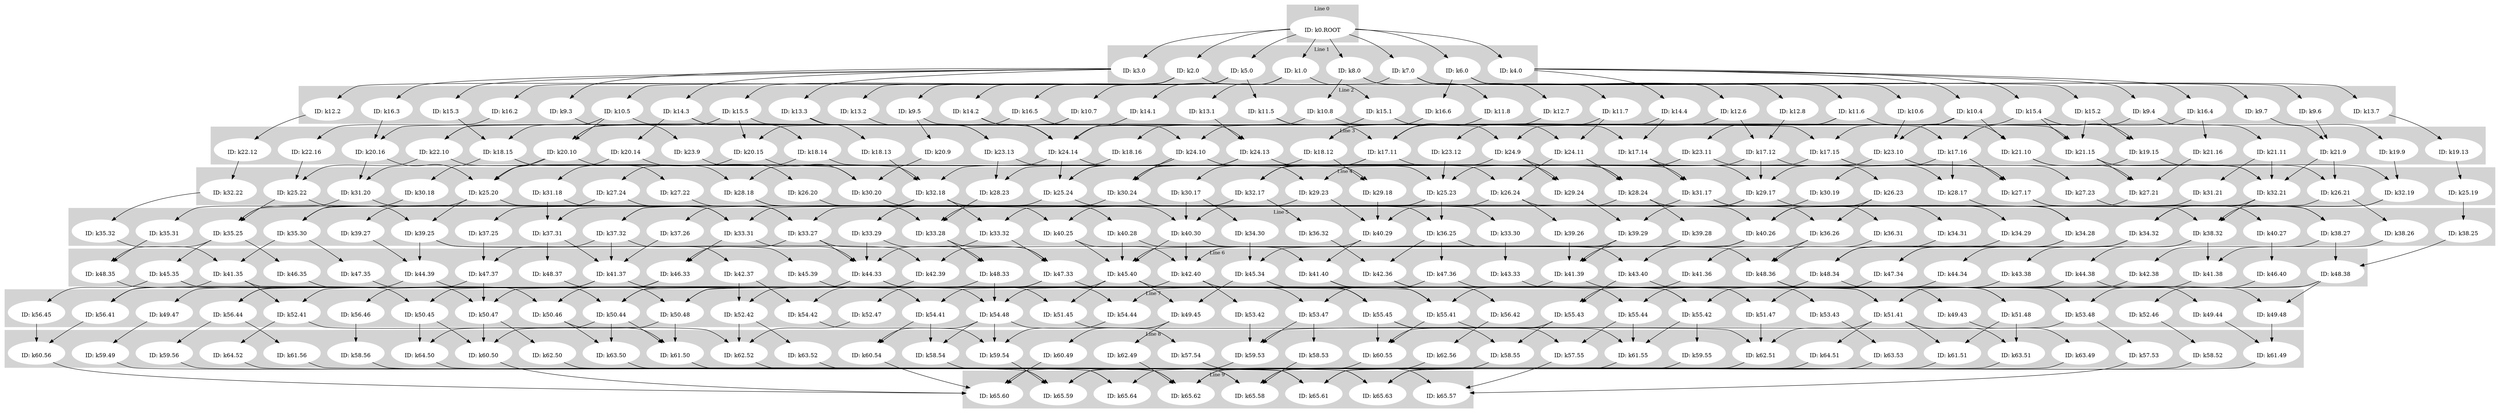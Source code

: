 digraph G {
     compound=true 
subgraph cluster_line_0 {
 style=filled;
 color=lightgrey; 
     node [style=filled,color=white]; 
k0_ROOT [label=<<BR /> ID: k0.ROOT <BR />>]
     fontsize="12" 
     label = "Line 0 " 
 }
subgraph cluster_line_1 {
 style=filled;
 color=lightgrey; 
     node [style=filled,color=white]; 
k6_0 [label=<<BR /> ID: k6.0 <BR />>]k2_0 [label=<<BR /> ID: k2.0 <BR />>]k3_0 [label=<<BR /> ID: k3.0 <BR />>]k1_0 [label=<<BR /> ID: k1.0 <BR />>]k8_0 [label=<<BR /> ID: k8.0 <BR />>]k4_0 [label=<<BR /> ID: k4.0 <BR />>]k5_0 [label=<<BR /> ID: k5.0 <BR />>]k7_0 [label=<<BR /> ID: k7.0 <BR />>]
     fontsize="12" 
     label = "Line 1 " 
 }
subgraph cluster_line_2 {
 style=filled;
 color=lightgrey; 
     node [style=filled,color=white]; 
k13_7 [label=<<BR /> ID: k13.7 <BR />>]k15_4 [label=<<BR /> ID: k15.4 <BR />>]k14_4 [label=<<BR /> ID: k14.4 <BR />>]k12_8 [label=<<BR /> ID: k12.8 <BR />>]k10_7 [label=<<BR /> ID: k10.7 <BR />>]k11_7 [label=<<BR /> ID: k11.7 <BR />>]k12_2 [label=<<BR /> ID: k12.2 <BR />>]k16_5 [label=<<BR /> ID: k16.5 <BR />>]k15_1 [label=<<BR /> ID: k15.1 <BR />>]k13_1 [label=<<BR /> ID: k13.1 <BR />>]k16_4 [label=<<BR /> ID: k16.4 <BR />>]k14_1 [label=<<BR /> ID: k14.1 <BR />>]k9_5 [label=<<BR /> ID: k9.5 <BR />>]k9_6 [label=<<BR /> ID: k9.6 <BR />>]k10_6 [label=<<BR /> ID: k10.6 <BR />>]k9_3 [label=<<BR /> ID: k9.3 <BR />>]k16_2 [label=<<BR /> ID: k16.2 <BR />>]k14_2 [label=<<BR /> ID: k14.2 <BR />>]k15_3 [label=<<BR /> ID: k15.3 <BR />>]k12_6 [label=<<BR /> ID: k12.6 <BR />>]k14_3 [label=<<BR /> ID: k14.3 <BR />>]k13_3 [label=<<BR /> ID: k13.3 <BR />>]k10_5 [label=<<BR /> ID: k10.5 <BR />>]k10_8 [label=<<BR /> ID: k10.8 <BR />>]k11_5 [label=<<BR /> ID: k11.5 <BR />>]k9_7 [label=<<BR /> ID: k9.7 <BR />>]k9_4 [label=<<BR /> ID: k9.4 <BR />>]k10_4 [label=<<BR /> ID: k10.4 <BR />>]k16_6 [label=<<BR /> ID: k16.6 <BR />>]k13_2 [label=<<BR /> ID: k13.2 <BR />>]k15_5 [label=<<BR /> ID: k15.5 <BR />>]k16_3 [label=<<BR /> ID: k16.3 <BR />>]k11_8 [label=<<BR /> ID: k11.8 <BR />>]k12_7 [label=<<BR /> ID: k12.7 <BR />>]k15_2 [label=<<BR /> ID: k15.2 <BR />>]k11_6 [label=<<BR /> ID: k11.6 <BR />>]
     fontsize="12" 
     label = "Line 2 " 
 }
subgraph cluster_line_3 {
 style=filled;
 color=lightgrey; 
     node [style=filled,color=white]; 
k18_12 [label=<<BR /> ID: k18.12 <BR />>]k18_16 [label=<<BR /> ID: k18.16 <BR />>]k21_9 [label=<<BR /> ID: k21.9 <BR />>]k21_16 [label=<<BR /> ID: k21.16 <BR />>]k22_10 [label=<<BR /> ID: k22.10 <BR />>]k20_16 [label=<<BR /> ID: k20.16 <BR />>]k24_14 [label=<<BR /> ID: k24.14 <BR />>]k19_9 [label=<<BR /> ID: k19.9 <BR />>]k18_14 [label=<<BR /> ID: k18.14 <BR />>]k23_13 [label=<<BR /> ID: k23.13 <BR />>]k22_12 [label=<<BR /> ID: k22.12 <BR />>]k23_9 [label=<<BR /> ID: k23.9 <BR />>]k19_15 [label=<<BR /> ID: k19.15 <BR />>]k20_14 [label=<<BR /> ID: k20.14 <BR />>]k18_15 [label=<<BR /> ID: k18.15 <BR />>]k24_10 [label=<<BR /> ID: k24.10 <BR />>]k17_11 [label=<<BR /> ID: k17.11 <BR />>]k17_15 [label=<<BR /> ID: k17.15 <BR />>]k17_14 [label=<<BR /> ID: k17.14 <BR />>]k21_11 [label=<<BR /> ID: k21.11 <BR />>]k21_15 [label=<<BR /> ID: k21.15 <BR />>]k23_11 [label=<<BR /> ID: k23.11 <BR />>]k20_10 [label=<<BR /> ID: k20.10 <BR />>]k23_10 [label=<<BR /> ID: k23.10 <BR />>]k22_16 [label=<<BR /> ID: k22.16 <BR />>]k18_13 [label=<<BR /> ID: k18.13 <BR />>]k19_13 [label=<<BR /> ID: k19.13 <BR />>]k21_10 [label=<<BR /> ID: k21.10 <BR />>]k24_11 [label=<<BR /> ID: k24.11 <BR />>]k23_12 [label=<<BR /> ID: k23.12 <BR />>]k20_15 [label=<<BR /> ID: k20.15 <BR />>]k24_9 [label=<<BR /> ID: k24.9 <BR />>]k17_16 [label=<<BR /> ID: k17.16 <BR />>]k17_12 [label=<<BR /> ID: k17.12 <BR />>]k20_9 [label=<<BR /> ID: k20.9 <BR />>]k24_13 [label=<<BR /> ID: k24.13 <BR />>]
     fontsize="12" 
     label = "Line 3 " 
 }
subgraph cluster_line_4 {
 style=filled;
 color=lightgrey; 
     node [style=filled,color=white]; 
k26_24 [label=<<BR /> ID: k26.24 <BR />>]k26_23 [label=<<BR /> ID: k26.23 <BR />>]k29_18 [label=<<BR /> ID: k29.18 <BR />>]k30_19 [label=<<BR /> ID: k30.19 <BR />>]k32_19 [label=<<BR /> ID: k32.19 <BR />>]k29_24 [label=<<BR /> ID: k29.24 <BR />>]k28_24 [label=<<BR /> ID: k28.24 <BR />>]k27_17 [label=<<BR /> ID: k27.17 <BR />>]k27_23 [label=<<BR /> ID: k27.23 <BR />>]k32_17 [label=<<BR /> ID: k32.17 <BR />>]k31_17 [label=<<BR /> ID: k31.17 <BR />>]k32_18 [label=<<BR /> ID: k32.18 <BR />>]k25_20 [label=<<BR /> ID: k25.20 <BR />>]k32_21 [label=<<BR /> ID: k32.21 <BR />>]k26_20 [label=<<BR /> ID: k26.20 <BR />>]k30_17 [label=<<BR /> ID: k30.17 <BR />>]k25_22 [label=<<BR /> ID: k25.22 <BR />>]k28_23 [label=<<BR /> ID: k28.23 <BR />>]k30_24 [label=<<BR /> ID: k30.24 <BR />>]k29_23 [label=<<BR /> ID: k29.23 <BR />>]k29_17 [label=<<BR /> ID: k29.17 <BR />>]k31_21 [label=<<BR /> ID: k31.21 <BR />>]k32_22 [label=<<BR /> ID: k32.22 <BR />>]k28_17 [label=<<BR /> ID: k28.17 <BR />>]k31_20 [label=<<BR /> ID: k31.20 <BR />>]k27_21 [label=<<BR /> ID: k27.21 <BR />>]k28_18 [label=<<BR /> ID: k28.18 <BR />>]k25_23 [label=<<BR /> ID: k25.23 <BR />>]k25_19 [label=<<BR /> ID: k25.19 <BR />>]k26_21 [label=<<BR /> ID: k26.21 <BR />>]k25_24 [label=<<BR /> ID: k25.24 <BR />>]k31_18 [label=<<BR /> ID: k31.18 <BR />>]k30_18 [label=<<BR /> ID: k30.18 <BR />>]k27_24 [label=<<BR /> ID: k27.24 <BR />>]k27_22 [label=<<BR /> ID: k27.22 <BR />>]k30_20 [label=<<BR /> ID: k30.20 <BR />>]
     fontsize="12" 
     label = "Line 4 " 
 }
subgraph cluster_line_5 {
 style=filled;
 color=lightgrey; 
     node [style=filled,color=white]; 
k39_28 [label=<<BR /> ID: k39.28 <BR />>]k39_26 [label=<<BR /> ID: k39.26 <BR />>]k37_31 [label=<<BR /> ID: k37.31 <BR />>]k35_31 [label=<<BR /> ID: k35.31 <BR />>]k36_32 [label=<<BR /> ID: k36.32 <BR />>]k39_29 [label=<<BR /> ID: k39.29 <BR />>]k33_31 [label=<<BR /> ID: k33.31 <BR />>]k40_28 [label=<<BR /> ID: k40.28 <BR />>]k33_32 [label=<<BR /> ID: k33.32 <BR />>]k34_29 [label=<<BR /> ID: k34.29 <BR />>]k38_25 [label=<<BR /> ID: k38.25 <BR />>]k34_31 [label=<<BR /> ID: k34.31 <BR />>]k36_25 [label=<<BR /> ID: k36.25 <BR />>]k37_32 [label=<<BR /> ID: k37.32 <BR />>]k33_28 [label=<<BR /> ID: k33.28 <BR />>]k36_26 [label=<<BR /> ID: k36.26 <BR />>]k40_26 [label=<<BR /> ID: k40.26 <BR />>]k38_32 [label=<<BR /> ID: k38.32 <BR />>]k40_29 [label=<<BR /> ID: k40.29 <BR />>]k38_27 [label=<<BR /> ID: k38.27 <BR />>]k35_30 [label=<<BR /> ID: k35.30 <BR />>]k40_25 [label=<<BR /> ID: k40.25 <BR />>]k39_27 [label=<<BR /> ID: k39.27 <BR />>]k39_25 [label=<<BR /> ID: k39.25 <BR />>]k38_26 [label=<<BR /> ID: k38.26 <BR />>]k35_25 [label=<<BR /> ID: k35.25 <BR />>]k36_31 [label=<<BR /> ID: k36.31 <BR />>]k40_30 [label=<<BR /> ID: k40.30 <BR />>]k34_32 [label=<<BR /> ID: k34.32 <BR />>]k33_29 [label=<<BR /> ID: k33.29 <BR />>]k34_28 [label=<<BR /> ID: k34.28 <BR />>]k33_30 [label=<<BR /> ID: k33.30 <BR />>]k37_26 [label=<<BR /> ID: k37.26 <BR />>]k34_30 [label=<<BR /> ID: k34.30 <BR />>]k33_27 [label=<<BR /> ID: k33.27 <BR />>]k40_27 [label=<<BR /> ID: k40.27 <BR />>]k35_32 [label=<<BR /> ID: k35.32 <BR />>]k37_25 [label=<<BR /> ID: k37.25 <BR />>]
     fontsize="12" 
     label = "Line 5 " 
 }
subgraph cluster_line_6 {
 style=filled;
 color=lightgrey; 
     node [style=filled,color=white]; 
k44_39 [label=<<BR /> ID: k44.39 <BR />>]k46_35 [label=<<BR /> ID: k46.35 <BR />>]k46_33 [label=<<BR /> ID: k46.33 <BR />>]k41_40 [label=<<BR /> ID: k41.40 <BR />>]k42_39 [label=<<BR /> ID: k42.39 <BR />>]k45_39 [label=<<BR /> ID: k45.39 <BR />>]k42_36 [label=<<BR /> ID: k42.36 <BR />>]k41_36 [label=<<BR /> ID: k41.36 <BR />>]k43_38 [label=<<BR /> ID: k43.38 <BR />>]k48_35 [label=<<BR /> ID: k48.35 <BR />>]k47_37 [label=<<BR /> ID: k47.37 <BR />>]k41_37 [label=<<BR /> ID: k41.37 <BR />>]k47_35 [label=<<BR /> ID: k47.35 <BR />>]k45_34 [label=<<BR /> ID: k45.34 <BR />>]k45_40 [label=<<BR /> ID: k45.40 <BR />>]k43_33 [label=<<BR /> ID: k43.33 <BR />>]k47_33 [label=<<BR /> ID: k47.33 <BR />>]k48_36 [label=<<BR /> ID: k48.36 <BR />>]k47_34 [label=<<BR /> ID: k47.34 <BR />>]k48_34 [label=<<BR /> ID: k48.34 <BR />>]k44_33 [label=<<BR /> ID: k44.33 <BR />>]k48_37 [label=<<BR /> ID: k48.37 <BR />>]k41_39 [label=<<BR /> ID: k41.39 <BR />>]k42_38 [label=<<BR /> ID: k42.38 <BR />>]k48_33 [label=<<BR /> ID: k48.33 <BR />>]k45_35 [label=<<BR /> ID: k45.35 <BR />>]k41_35 [label=<<BR /> ID: k41.35 <BR />>]k42_37 [label=<<BR /> ID: k42.37 <BR />>]k47_36 [label=<<BR /> ID: k47.36 <BR />>]k46_40 [label=<<BR /> ID: k46.40 <BR />>]k43_40 [label=<<BR /> ID: k43.40 <BR />>]k44_38 [label=<<BR /> ID: k44.38 <BR />>]k44_34 [label=<<BR /> ID: k44.34 <BR />>]k41_38 [label=<<BR /> ID: k41.38 <BR />>]k42_40 [label=<<BR /> ID: k42.40 <BR />>]k48_38 [label=<<BR /> ID: k48.38 <BR />>]
     fontsize="12" 
     label = "Line 6 " 
 }
subgraph cluster_line_7 {
 style=filled;
 color=lightgrey; 
     node [style=filled,color=white]; 
k56_44 [label=<<BR /> ID: k56.44 <BR />>]k52_47 [label=<<BR /> ID: k52.47 <BR />>]k51_41 [label=<<BR /> ID: k51.41 <BR />>]k50_48 [label=<<BR /> ID: k50.48 <BR />>]k49_48 [label=<<BR /> ID: k49.48 <BR />>]k54_41 [label=<<BR /> ID: k54.41 <BR />>]k53_48 [label=<<BR /> ID: k53.48 <BR />>]k55_44 [label=<<BR /> ID: k55.44 <BR />>]k50_44 [label=<<BR /> ID: k50.44 <BR />>]k51_45 [label=<<BR /> ID: k51.45 <BR />>]k56_46 [label=<<BR /> ID: k56.46 <BR />>]k54_48 [label=<<BR /> ID: k54.48 <BR />>]k49_47 [label=<<BR /> ID: k49.47 <BR />>]k56_42 [label=<<BR /> ID: k56.42 <BR />>]k54_42 [label=<<BR /> ID: k54.42 <BR />>]k56_41 [label=<<BR /> ID: k56.41 <BR />>]k49_45 [label=<<BR /> ID: k49.45 <BR />>]k55_45 [label=<<BR /> ID: k55.45 <BR />>]k56_45 [label=<<BR /> ID: k56.45 <BR />>]k52_42 [label=<<BR /> ID: k52.42 <BR />>]k55_42 [label=<<BR /> ID: k55.42 <BR />>]k49_44 [label=<<BR /> ID: k49.44 <BR />>]k52_41 [label=<<BR /> ID: k52.41 <BR />>]k53_42 [label=<<BR /> ID: k53.42 <BR />>]k52_46 [label=<<BR /> ID: k52.46 <BR />>]k49_43 [label=<<BR /> ID: k49.43 <BR />>]k54_44 [label=<<BR /> ID: k54.44 <BR />>]k51_48 [label=<<BR /> ID: k51.48 <BR />>]k53_43 [label=<<BR /> ID: k53.43 <BR />>]k55_43 [label=<<BR /> ID: k55.43 <BR />>]k51_47 [label=<<BR /> ID: k51.47 <BR />>]k50_47 [label=<<BR /> ID: k50.47 <BR />>]k55_41 [label=<<BR /> ID: k55.41 <BR />>]k50_46 [label=<<BR /> ID: k50.46 <BR />>]k50_45 [label=<<BR /> ID: k50.45 <BR />>]k53_47 [label=<<BR /> ID: k53.47 <BR />>]
     fontsize="12" 
     label = "Line 7 " 
 }
subgraph cluster_line_8 {
 style=filled;
 color=lightgrey; 
     node [style=filled,color=white]; 
k62_52 [label=<<BR /> ID: k62.52 <BR />>]k64_50 [label=<<BR /> ID: k64.50 <BR />>]k62_50 [label=<<BR /> ID: k62.50 <BR />>]k57_53 [label=<<BR /> ID: k57.53 <BR />>]k60_50 [label=<<BR /> ID: k60.50 <BR />>]k63_49 [label=<<BR /> ID: k63.49 <BR />>]k59_49 [label=<<BR /> ID: k59.49 <BR />>]k58_55 [label=<<BR /> ID: k58.55 <BR />>]k60_49 [label=<<BR /> ID: k60.49 <BR />>]k61_56 [label=<<BR /> ID: k61.56 <BR />>]k62_49 [label=<<BR /> ID: k62.49 <BR />>]k62_56 [label=<<BR /> ID: k62.56 <BR />>]k63_52 [label=<<BR /> ID: k63.52 <BR />>]k64_52 [label=<<BR /> ID: k64.52 <BR />>]k60_55 [label=<<BR /> ID: k60.55 <BR />>]k59_56 [label=<<BR /> ID: k59.56 <BR />>]k58_52 [label=<<BR /> ID: k58.52 <BR />>]k63_50 [label=<<BR /> ID: k63.50 <BR />>]k58_54 [label=<<BR /> ID: k58.54 <BR />>]k64_51 [label=<<BR /> ID: k64.51 <BR />>]k59_54 [label=<<BR /> ID: k59.54 <BR />>]k57_55 [label=<<BR /> ID: k57.55 <BR />>]k60_54 [label=<<BR /> ID: k60.54 <BR />>]k60_56 [label=<<BR /> ID: k60.56 <BR />>]k63_51 [label=<<BR /> ID: k63.51 <BR />>]k59_53 [label=<<BR /> ID: k59.53 <BR />>]k61_51 [label=<<BR /> ID: k61.51 <BR />>]k63_53 [label=<<BR /> ID: k63.53 <BR />>]k61_50 [label=<<BR /> ID: k61.50 <BR />>]k61_49 [label=<<BR /> ID: k61.49 <BR />>]k62_51 [label=<<BR /> ID: k62.51 <BR />>]k61_55 [label=<<BR /> ID: k61.55 <BR />>]k59_55 [label=<<BR /> ID: k59.55 <BR />>]k58_53 [label=<<BR /> ID: k58.53 <BR />>]k58_56 [label=<<BR /> ID: k58.56 <BR />>]k57_54 [label=<<BR /> ID: k57.54 <BR />>]
     fontsize="12" 
     label = "Line 8 " 
 }
subgraph cluster_line_9 {
 style=filled;
 color=lightgrey; 
     node [style=filled,color=white]; 
k65_62 [label=<<BR /> ID: k65.62 <BR />>]k65_59 [label=<<BR /> ID: k65.59 <BR />>]k65_64 [label=<<BR /> ID: k65.64 <BR />>]k65_60 [label=<<BR /> ID: k65.60 <BR />>]k65_58 [label=<<BR /> ID: k65.58 <BR />>]k65_57 [label=<<BR /> ID: k65.57 <BR />>]k65_63 [label=<<BR /> ID: k65.63 <BR />>]k65_61 [label=<<BR /> ID: k65.61 <BR />>]
     fontsize="12" 
     label = "Line 9 " 
 }
k0_ROOT -> k6_0 
k0_ROOT -> k3_0 
k0_ROOT -> k2_0 
k0_ROOT -> k1_0 
k0_ROOT -> k8_0 
k0_ROOT -> k4_0 
k0_ROOT -> k5_0 
k0_ROOT -> k7_0 
k6_0 -> k16_6 
k6_0 -> k9_6 
k6_0 -> k10_6 
k6_0 -> k12_6 
k6_0 -> k11_6 
k2_0 -> k13_2 
k2_0 -> k12_2 
k2_0 -> k16_2 
k2_0 -> k15_2 
k2_0 -> k14_2 
k3_0 -> k14_3 
k3_0 -> k13_3 
k3_0 -> k9_3 
k3_0 -> k16_3 
k3_0 -> k15_3 
k1_0 -> k13_1 
k1_0 -> k14_1 
k1_0 -> k15_1 
k8_0 -> k12_8 
k8_0 -> k10_8 
k8_0 -> k11_8 
k4_0 -> k15_4 
k4_0 -> k14_4 
k4_0 -> k16_4 
k4_0 -> k9_4 
k4_0 -> k10_4 
k5_0 -> k10_5 
k5_0 -> k11_5 
k5_0 -> k15_5 
k5_0 -> k9_5 
k5_0 -> k16_5 
k7_0 -> k13_7 
k7_0 -> k10_7 
k7_0 -> k9_7 
k7_0 -> k11_7 
k7_0 -> k12_7 
k13_7 -> k19_13 
k15_4 -> k17_15 
k15_4 -> k21_15 
k15_4 -> k19_15 
k14_4 -> k24_14 
k14_4 -> k17_14 
k12_8 -> k17_12 
k10_7 -> k22_10 
k10_7 -> k20_10 
k11_7 -> k24_11 
k11_7 -> k17_11 
k12_2 -> k22_12 
k16_5 -> k20_16 
k16_5 -> k17_16 
k15_1 -> k20_15 
k15_1 -> k21_15 
k13_1 -> k24_13 
k16_4 -> k21_16 
k16_4 -> k17_16 
k14_1 -> k24_14 
k9_5 -> k24_9 
k9_5 -> k20_9 
k9_6 -> k21_9 
k10_6 -> k23_10 
k9_3 -> k23_9 
k16_2 -> k22_16 
k14_2 -> k24_14 
k14_2 -> k17_14 
k15_3 -> k18_15 
k12_6 -> k23_12 
k12_6 -> k18_12 
k12_6 -> k17_12 
k14_3 -> k24_14 
k14_3 -> k18_14 
k14_3 -> k20_14 
k13_3 -> k18_13 
k13_3 -> k23_13 
k13_3 -> k24_13 
k10_5 -> k24_10 
k10_5 -> k22_10 
k10_5 -> k20_10 
k10_8 -> k21_10 
k10_8 -> k20_10 
k11_5 -> k17_11 
k11_5 -> k24_11 
k9_7 -> k19_9 
k9_4 -> k21_9 
k9_4 -> k24_9 
k10_4 -> k24_10 
k10_4 -> k21_10 
k10_4 -> k23_10 
k16_6 -> k18_16 
k13_2 -> k23_13 
k15_5 -> k18_15 
k15_5 -> k17_15 
k15_5 -> k20_15 
k16_3 -> k20_16 
k11_8 -> k17_11 
k12_7 -> k18_12 
k15_2 -> k19_15 
k15_2 -> k21_15 
k11_6 -> k17_11 
k11_6 -> k21_11 
k11_6 -> k23_11 
k18_12 -> k32_18 
k18_12 -> k29_18 
k18_16 -> k28_18 
k21_9 -> k26_21 
k21_9 -> k32_21 
k21_16 -> k27_21 
k22_10 -> k25_22 
k22_10 -> k27_22 
k20_16 -> k25_20 
k20_16 -> k31_20 
k24_14 -> k26_24 
k24_14 -> k25_24 
k24_14 -> k27_24 
k19_9 -> k32_19 
k18_14 -> k31_18 
k18_14 -> k29_18 
k23_13 -> k25_23 
k23_13 -> k28_23 
k22_12 -> k32_22 
k23_9 -> k29_23 
k19_15 -> k30_19 
k19_15 -> k32_19 
k20_14 -> k25_20 
k20_14 -> k26_20 
k18_15 -> k28_18 
k18_15 -> k32_18 
k18_15 -> k30_18 
k24_10 -> k29_24 
k24_10 -> k30_24 
k24_10 -> k25_24 
k17_11 -> k32_17 
k17_11 -> k30_17 
k17_11 -> k31_17 
k17_15 -> k32_17 
k17_15 -> k27_17 
k17_15 -> k28_17 
k17_14 -> k31_17 
k17_14 -> k29_17 
k21_11 -> k31_21 
k21_11 -> k32_21 
k21_15 -> k27_21 
k21_15 -> k26_21 
k21_15 -> k32_21 
k23_11 -> k26_23 
k23_11 -> k28_23 
k20_10 -> k31_20 
k20_10 -> k25_20 
k20_10 -> k30_20 
k23_10 -> k25_23 
k23_10 -> k29_23 
k23_10 -> k27_23 
k22_16 -> k25_22 
k18_13 -> k32_18 
k19_13 -> k25_19 
k21_10 -> k27_21 
k21_10 -> k32_21 
k24_11 -> k26_24 
k24_11 -> k28_24 
k23_12 -> k25_23 
k20_15 -> k25_20 
k20_15 -> k30_20 
k24_9 -> k29_24 
k24_9 -> k28_24 
k24_9 -> k30_24 
k17_16 -> k27_17 
k17_16 -> k29_17 
k17_16 -> k28_17 
k17_12 -> k32_17 
k17_12 -> k27_17 
k17_12 -> k29_17 
k20_9 -> k30_20 
k24_13 -> k28_24 
k24_13 -> k30_24 
k24_13 -> k25_24 
k26_24 -> k36_26 
k26_24 -> k37_26 
k26_24 -> k39_26 
k26_23 -> k36_26 
k26_23 -> k40_26 
k29_18 -> k40_29 
k30_19 -> k40_30 
k32_19 -> k34_32 
k32_19 -> k38_32 
k29_24 -> k39_29 
k28_24 -> k34_28 
k28_24 -> k39_28 
k28_24 -> k33_28 
k27_17 -> k38_27 
k27_17 -> k40_27 
k27_23 -> k38_27 
k32_17 -> k37_32 
k32_17 -> k36_32 
k31_17 -> k34_31 
k31_17 -> k37_31 
k31_17 -> k36_31 
k32_18 -> k38_32 
k32_18 -> k33_32 
k32_18 -> k37_32 
k25_20 -> k40_25 
k25_20 -> k39_25 
k25_20 -> k35_25 
k32_21 -> k34_32 
k32_21 -> k38_32 
k32_21 -> k33_32 
k26_20 -> k40_26 
k30_17 -> k40_30 
k30_17 -> k34_30 
k25_22 -> k39_25 
k25_22 -> k35_25 
k28_23 -> k33_28 
k30_24 -> k33_30 
k30_24 -> k35_30 
k29_23 -> k33_29 
k29_23 -> k40_29 
k29_17 -> k39_29 
k29_17 -> k40_29 
k29_17 -> k34_29 
k31_21 -> k33_31 
k32_22 -> k35_32 
k28_17 -> k34_28 
k31_20 -> k33_31 
k31_20 -> k35_31 
k27_21 -> k33_27 
k28_18 -> k40_28 
k28_18 -> k33_28 
k25_23 -> k40_25 
k25_23 -> k36_25 
k25_23 -> k35_25 
k25_19 -> k38_25 
k26_21 -> k40_26 
k26_21 -> k38_26 
k25_24 -> k36_25 
k25_24 -> k37_25 
k31_18 -> k33_31 
k31_18 -> k37_31 
k30_18 -> k35_30 
k27_24 -> k39_27 
k27_24 -> k33_27 
k27_22 -> k33_27 
k30_20 -> k40_30 
k39_28 -> k41_39 
k39_26 -> k41_39 
k37_31 -> k48_37 
k37_31 -> k41_37 
k35_31 -> k48_35 
k36_32 -> k42_36 
k39_29 -> k41_39 
k39_29 -> k42_39 
k33_31 -> k44_33 
k33_31 -> k46_33 
k40_28 -> k41_40 
k40_28 -> k45_40 
k33_32 -> k44_33 
k33_32 -> k47_33 
k34_29 -> k48_34 
k38_25 -> k48_38 
k34_31 -> k48_34 
k36_25 -> k47_36 
k36_25 -> k48_36 
k36_25 -> k42_36 
k37_32 -> k42_37 
k37_32 -> k47_37 
k37_32 -> k41_37 
k33_28 -> k47_33 
k33_28 -> k48_33 
k36_26 -> k48_36 
k36_26 -> k41_36 
k40_26 -> k43_40 
k40_26 -> k45_40 
k38_32 -> k43_38 
k38_32 -> k44_38 
k38_32 -> k41_38 
k40_29 -> k41_40 
k40_29 -> k42_40 
k38_27 -> k42_38 
k38_27 -> k48_38 
k35_30 -> k41_35 
k35_30 -> k47_35 
k40_25 -> k45_40 
k40_25 -> k42_40 
k39_27 -> k44_39 
k39_25 -> k44_39 
k39_25 -> k42_39 
k39_25 -> k45_39 
k38_26 -> k41_38 
k35_25 -> k46_35 
k35_25 -> k45_35 
k35_25 -> k48_35 
k36_31 -> k48_36 
k40_30 -> k43_40 
k40_30 -> k45_40 
k40_30 -> k42_40 
k34_32 -> k47_34 
k34_32 -> k44_34 
k34_32 -> k45_34 
k33_29 -> k44_33 
k33_29 -> k48_33 
k34_28 -> k47_34 
k34_28 -> k48_34 
k33_30 -> k43_33 
k37_26 -> k41_37 
k34_30 -> k45_34 
k33_27 -> k44_33 
k33_27 -> k46_33 
k33_27 -> k47_33 
k40_27 -> k46_40 
k35_32 -> k41_35 
k37_25 -> k47_37 
k44_39 -> k50_44 
k44_39 -> k56_44 
k46_35 -> k50_46 
k46_33 -> k50_46 
k46_33 -> k56_46 
k41_40 -> k51_41 
k41_40 -> k55_41 
k42_39 -> k54_42 
k45_39 -> k51_45 
k42_36 -> k56_42 
k42_36 -> k55_42 
k41_36 -> k55_41 
k43_38 -> k55_43 
k48_35 -> k54_48 
k47_37 -> k49_47 
k47_37 -> k50_47 
k41_37 -> k54_41 
k41_37 -> k52_41 
k41_37 -> k56_41 
k47_35 -> k50_47 
k45_34 -> k49_45 
k45_34 -> k55_45 
k45_40 -> k49_45 
k45_40 -> k55_45 
k45_40 -> k51_45 
k45_40 -> k50_45 
k43_33 -> k53_43 
k47_33 -> k52_47 
k47_33 -> k50_47 
k47_33 -> k53_47 
k48_36 -> k49_48 
k48_36 -> k51_48 
k48_36 -> k53_48 
k47_34 -> k51_47 
k48_34 -> k54_48 
k48_34 -> k51_48 
k44_33 -> k55_44 
k44_33 -> k50_44 
k44_33 -> k56_44 
k44_33 -> k54_44 
k48_37 -> k50_48 
k41_39 -> k51_41 
k41_39 -> k54_41 
k42_38 -> k55_42 
k48_33 -> k54_48 
k48_33 -> k50_48 
k45_35 -> k55_45 
k45_35 -> k56_45 
k45_35 -> k50_45 
k41_35 -> k55_41 
k41_35 -> k52_41 
k41_35 -> k56_41 
k42_37 -> k54_42 
k42_37 -> k52_42 
k47_36 -> k51_47 
k47_36 -> k53_47 
k46_40 -> k52_46 
k43_40 -> k55_43 
k43_40 -> k49_43 
k44_38 -> k55_44 
k44_38 -> k50_44 
k44_38 -> k49_44 
k44_34 -> k54_44 
k41_38 -> k51_41 
k42_40 -> k52_42 
k42_40 -> k55_42 
k42_40 -> k53_42 
k48_38 -> k50_48 
k48_38 -> k49_48 
k48_38 -> k53_48 
k56_44 -> k61_56 
k56_44 -> k59_56 
k52_47 -> k62_52 
k51_41 -> k61_51 
k51_41 -> k64_51 
k51_41 -> k62_51 
k51_41 -> k63_51 
k50_48 -> k61_50 
k50_48 -> k60_50 
k49_48 -> k61_49 
k54_41 -> k58_54 
k54_41 -> k60_54 
k53_48 -> k57_53 
k53_48 -> k59_53 
k55_44 -> k57_55 
k55_44 -> k61_55 
k50_44 -> k64_50 
k50_44 -> k61_50 
k50_44 -> k63_50 
k51_45 -> k62_51 
k56_46 -> k58_56 
k54_48 -> k58_54 
k54_48 -> k59_54 
k54_48 -> k60_54 
k54_48 -> k57_54 
k49_47 -> k59_49 
k56_42 -> k62_56 
k54_42 -> k59_54 
k56_41 -> k60_56 
k49_45 -> k60_49 
k49_45 -> k62_49 
k55_45 -> k57_55 
k55_45 -> k60_55 
k55_45 -> k58_55 
k56_45 -> k60_56 
k52_42 -> k62_52 
k52_42 -> k63_52 
k55_42 -> k59_55 
k55_42 -> k61_55 
k49_44 -> k61_49 
k52_41 -> k62_52 
k52_41 -> k64_52 
k53_42 -> k59_53 
k52_46 -> k58_52 
k49_43 -> k63_49 
k54_44 -> k59_54 
k51_48 -> k61_51 
k51_48 -> k63_51 
k53_43 -> k63_53 
k55_43 -> k60_55 
k55_43 -> k58_55 
k51_47 -> k62_51 
k50_47 -> k62_50 
k50_47 -> k60_50 
k55_41 -> k60_55 
k55_41 -> k61_55 
k50_46 -> k61_50 
k50_46 -> k63_50 
k50_45 -> k64_50 
k50_45 -> k60_50 
k53_47 -> k59_53 
k53_47 -> k58_53 
k62_52 -> k65_62 
k64_50 -> k65_64 
k62_50 -> k65_62 
k57_53 -> k65_57 
k60_50 -> k65_60 
k63_49 -> k65_63 
k59_49 -> k65_59 
k58_55 -> k65_58 
k60_49 -> k65_60 
k61_56 -> k65_61 
k62_49 -> k65_62 
k62_56 -> k65_62 
k63_52 -> k65_63 
k64_52 -> k65_64 
k60_55 -> k65_60 
k59_56 -> k65_59 
k58_52 -> k65_58 
k63_50 -> k65_63 
k58_54 -> k65_58 
k64_51 -> k65_64 
k59_54 -> k65_59 
k57_55 -> k65_57 
k60_54 -> k65_60 
k60_56 -> k65_60 
k63_51 -> k65_63 
k59_53 -> k65_59 
k61_51 -> k65_61 
k63_53 -> k65_63 
k61_50 -> k65_61 
k61_49 -> k65_61 
k62_51 -> k65_62 
k61_55 -> k65_61 
k59_55 -> k65_59 
k58_53 -> k65_58 
k58_56 -> k65_58 
k57_54 -> k65_57 
}